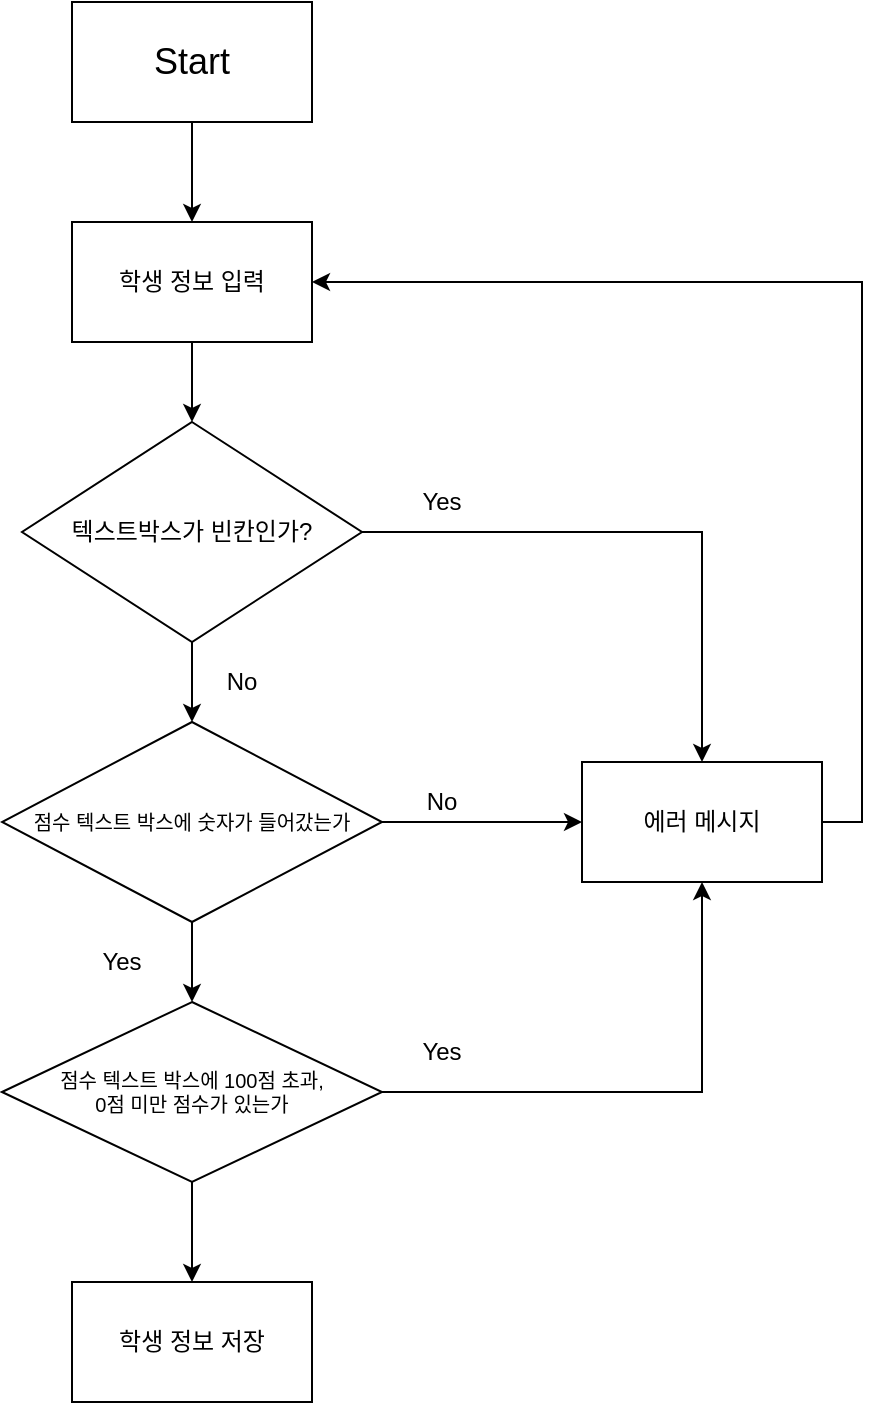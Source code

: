 <mxfile version="14.5.10" type="device" pages="3"><diagram id="gbEvqOyaSfUtHzWeWBLc" name="학생 정보 입력"><mxGraphModel dx="1422" dy="763" grid="1" gridSize="10" guides="1" tooltips="1" connect="1" arrows="1" fold="1" page="1" pageScale="1" pageWidth="827" pageHeight="1169" math="0" shadow="0"><root><mxCell id="0"/><mxCell id="1" parent="0"/><mxCell id="sWrokutSCjxsO29r0Xks-27" style="edgeStyle=orthogonalEdgeStyle;rounded=0;orthogonalLoop=1;jettySize=auto;html=1;entryX=0.5;entryY=0;entryDx=0;entryDy=0;" parent="1" source="sWrokutSCjxsO29r0Xks-2" target="sWrokutSCjxsO29r0Xks-3" edge="1"><mxGeometry relative="1" as="geometry"/></mxCell><mxCell id="sWrokutSCjxsO29r0Xks-2" value="&lt;font style=&quot;font-size: 18px&quot;&gt;Start&lt;/font&gt;" style="rounded=0;whiteSpace=wrap;html=1;" parent="1" vertex="1"><mxGeometry x="175" y="70" width="120" height="60" as="geometry"/></mxCell><mxCell id="sWrokutSCjxsO29r0Xks-28" style="edgeStyle=orthogonalEdgeStyle;rounded=0;orthogonalLoop=1;jettySize=auto;html=1;entryX=0.5;entryY=0;entryDx=0;entryDy=0;" parent="1" source="sWrokutSCjxsO29r0Xks-3" target="sWrokutSCjxsO29r0Xks-6" edge="1"><mxGeometry relative="1" as="geometry"/></mxCell><mxCell id="sWrokutSCjxsO29r0Xks-3" value="학생 정보 입력" style="rounded=0;whiteSpace=wrap;html=1;" parent="1" vertex="1"><mxGeometry x="175" y="180" width="120" height="60" as="geometry"/></mxCell><mxCell id="sWrokutSCjxsO29r0Xks-16" style="edgeStyle=orthogonalEdgeStyle;rounded=0;orthogonalLoop=1;jettySize=auto;html=1;exitX=1;exitY=0.5;exitDx=0;exitDy=0;entryX=0.5;entryY=0;entryDx=0;entryDy=0;" parent="1" source="sWrokutSCjxsO29r0Xks-6" target="sWrokutSCjxsO29r0Xks-9" edge="1"><mxGeometry relative="1" as="geometry"/></mxCell><mxCell id="sWrokutSCjxsO29r0Xks-17" style="edgeStyle=orthogonalEdgeStyle;rounded=0;orthogonalLoop=1;jettySize=auto;html=1;exitX=0.5;exitY=1;exitDx=0;exitDy=0;entryX=0.5;entryY=0;entryDx=0;entryDy=0;" parent="1" source="sWrokutSCjxsO29r0Xks-6" target="sWrokutSCjxsO29r0Xks-7" edge="1"><mxGeometry relative="1" as="geometry"/></mxCell><mxCell id="sWrokutSCjxsO29r0Xks-6" value="텍스트박스가 빈칸인가?" style="rhombus;whiteSpace=wrap;html=1;" parent="1" vertex="1"><mxGeometry x="150" y="280" width="170" height="110" as="geometry"/></mxCell><mxCell id="sWrokutSCjxsO29r0Xks-15" style="edgeStyle=orthogonalEdgeStyle;rounded=0;orthogonalLoop=1;jettySize=auto;html=1;exitX=1;exitY=0.5;exitDx=0;exitDy=0;entryX=0;entryY=0.5;entryDx=0;entryDy=0;" parent="1" source="sWrokutSCjxsO29r0Xks-7" target="sWrokutSCjxsO29r0Xks-9" edge="1"><mxGeometry relative="1" as="geometry"/></mxCell><mxCell id="sWrokutSCjxsO29r0Xks-18" style="edgeStyle=orthogonalEdgeStyle;rounded=0;orthogonalLoop=1;jettySize=auto;html=1;exitX=0.5;exitY=1;exitDx=0;exitDy=0;entryX=0.5;entryY=0;entryDx=0;entryDy=0;" parent="1" source="sWrokutSCjxsO29r0Xks-7" target="sWrokutSCjxsO29r0Xks-8" edge="1"><mxGeometry relative="1" as="geometry"/></mxCell><mxCell id="sWrokutSCjxsO29r0Xks-7" value="&lt;font style=&quot;font-size: 10px&quot;&gt;점수 텍스트 박스에 숫자가 들어갔는가&lt;/font&gt;" style="rhombus;whiteSpace=wrap;html=1;" parent="1" vertex="1"><mxGeometry x="140" y="430" width="190" height="100" as="geometry"/></mxCell><mxCell id="sWrokutSCjxsO29r0Xks-12" style="edgeStyle=orthogonalEdgeStyle;rounded=0;orthogonalLoop=1;jettySize=auto;html=1;exitX=1;exitY=0.5;exitDx=0;exitDy=0;entryX=0.5;entryY=1;entryDx=0;entryDy=0;" parent="1" source="sWrokutSCjxsO29r0Xks-8" target="sWrokutSCjxsO29r0Xks-9" edge="1"><mxGeometry relative="1" as="geometry"/></mxCell><mxCell id="sWrokutSCjxsO29r0Xks-30" style="edgeStyle=orthogonalEdgeStyle;rounded=0;orthogonalLoop=1;jettySize=auto;html=1;exitX=0.5;exitY=1;exitDx=0;exitDy=0;entryX=0.5;entryY=0;entryDx=0;entryDy=0;" parent="1" source="sWrokutSCjxsO29r0Xks-8" target="sWrokutSCjxsO29r0Xks-29" edge="1"><mxGeometry relative="1" as="geometry"/></mxCell><mxCell id="sWrokutSCjxsO29r0Xks-8" value="&lt;div style=&quot;font-size: 10px&quot;&gt;&lt;font style=&quot;font-size: 10px&quot;&gt;점수 텍스트 박스에 100점 초과,&lt;/font&gt;&lt;/div&gt;&lt;div style=&quot;font-size: 10px&quot;&gt;&lt;font style=&quot;font-size: 10px&quot;&gt;0점 미만 점수가 있는가&lt;br&gt;&lt;/font&gt;&lt;/div&gt;" style="rhombus;whiteSpace=wrap;html=1;" parent="1" vertex="1"><mxGeometry x="140" y="570" width="190" height="90" as="geometry"/></mxCell><mxCell id="sWrokutSCjxsO29r0Xks-19" style="edgeStyle=orthogonalEdgeStyle;rounded=0;orthogonalLoop=1;jettySize=auto;html=1;exitX=1;exitY=0.5;exitDx=0;exitDy=0;entryX=1;entryY=0.5;entryDx=0;entryDy=0;" parent="1" source="sWrokutSCjxsO29r0Xks-9" target="sWrokutSCjxsO29r0Xks-3" edge="1"><mxGeometry relative="1" as="geometry"/></mxCell><mxCell id="sWrokutSCjxsO29r0Xks-9" value="에러 메시지" style="rounded=0;whiteSpace=wrap;html=1;" parent="1" vertex="1"><mxGeometry x="430" y="450" width="120" height="60" as="geometry"/></mxCell><mxCell id="sWrokutSCjxsO29r0Xks-20" value="Yes" style="text;html=1;strokeColor=none;fillColor=none;align=center;verticalAlign=middle;whiteSpace=wrap;rounded=0;" parent="1" vertex="1"><mxGeometry x="340" y="310" width="40" height="20" as="geometry"/></mxCell><mxCell id="sWrokutSCjxsO29r0Xks-21" value="Yes" style="text;html=1;strokeColor=none;fillColor=none;align=center;verticalAlign=middle;whiteSpace=wrap;rounded=0;" parent="1" vertex="1"><mxGeometry x="180" y="540" width="40" height="20" as="geometry"/></mxCell><mxCell id="sWrokutSCjxsO29r0Xks-22" value="Yes" style="text;html=1;strokeColor=none;fillColor=none;align=center;verticalAlign=middle;whiteSpace=wrap;rounded=0;" parent="1" vertex="1"><mxGeometry x="340" y="585" width="40" height="20" as="geometry"/></mxCell><mxCell id="sWrokutSCjxsO29r0Xks-24" value="No" style="text;html=1;strokeColor=none;fillColor=none;align=center;verticalAlign=middle;whiteSpace=wrap;rounded=0;" parent="1" vertex="1"><mxGeometry x="240" y="400" width="40" height="20" as="geometry"/></mxCell><mxCell id="sWrokutSCjxsO29r0Xks-26" value="No" style="text;html=1;strokeColor=none;fillColor=none;align=center;verticalAlign=middle;whiteSpace=wrap;rounded=0;" parent="1" vertex="1"><mxGeometry x="340" y="460" width="40" height="20" as="geometry"/></mxCell><mxCell id="sWrokutSCjxsO29r0Xks-29" value="학생 정보 저장" style="rounded=0;whiteSpace=wrap;html=1;" parent="1" vertex="1"><mxGeometry x="175" y="710" width="120" height="60" as="geometry"/></mxCell></root></mxGraphModel></diagram><diagram id="YsuZSnd4lA4H4RGI2qfT" name="학생 정보 삭제"><mxGraphModel dx="1422" dy="763" grid="1" gridSize="10" guides="1" tooltips="1" connect="1" arrows="1" fold="1" page="1" pageScale="1" pageWidth="827" pageHeight="1169" math="0" shadow="0"><root><mxCell id="71GARMn5uQ1inq0-Su3u-0"/><mxCell id="71GARMn5uQ1inq0-Su3u-1" parent="71GARMn5uQ1inq0-Su3u-0"/><mxCell id="EPjvjp2Pmxx4X73QoNH5-0" style="edgeStyle=orthogonalEdgeStyle;rounded=0;orthogonalLoop=1;jettySize=auto;html=1;entryX=0.5;entryY=0;entryDx=0;entryDy=0;" parent="71GARMn5uQ1inq0-Su3u-1" source="EPjvjp2Pmxx4X73QoNH5-1" target="EPjvjp2Pmxx4X73QoNH5-2" edge="1"><mxGeometry relative="1" as="geometry"/></mxCell><mxCell id="EPjvjp2Pmxx4X73QoNH5-1" value="&lt;font style=&quot;font-size: 18px&quot;&gt;Start&lt;/font&gt;" style="rounded=0;whiteSpace=wrap;html=1;" parent="71GARMn5uQ1inq0-Su3u-1" vertex="1"><mxGeometry x="160" y="70" width="120" height="60" as="geometry"/></mxCell><mxCell id="EPjvjp2Pmxx4X73QoNH5-7" style="edgeStyle=orthogonalEdgeStyle;rounded=0;orthogonalLoop=1;jettySize=auto;html=1;entryX=0.5;entryY=0;entryDx=0;entryDy=0;" parent="71GARMn5uQ1inq0-Su3u-1" source="EPjvjp2Pmxx4X73QoNH5-2" target="EPjvjp2Pmxx4X73QoNH5-3" edge="1"><mxGeometry relative="1" as="geometry"/></mxCell><mxCell id="EPjvjp2Pmxx4X73QoNH5-2" value="학생 정보 삭제" style="rounded=0;whiteSpace=wrap;html=1;" parent="71GARMn5uQ1inq0-Su3u-1" vertex="1"><mxGeometry x="160" y="180" width="120" height="60" as="geometry"/></mxCell><mxCell id="EPjvjp2Pmxx4X73QoNH5-5" style="edgeStyle=orthogonalEdgeStyle;rounded=0;orthogonalLoop=1;jettySize=auto;html=1;entryX=0.5;entryY=1;entryDx=0;entryDy=0;" parent="71GARMn5uQ1inq0-Su3u-1" source="EPjvjp2Pmxx4X73QoNH5-3" target="EPjvjp2Pmxx4X73QoNH5-4" edge="1"><mxGeometry relative="1" as="geometry"/></mxCell><mxCell id="EPjvjp2Pmxx4X73QoNH5-10" style="edgeStyle=orthogonalEdgeStyle;rounded=0;orthogonalLoop=1;jettySize=auto;html=1;exitX=0.5;exitY=1;exitDx=0;exitDy=0;entryX=0.5;entryY=0;entryDx=0;entryDy=0;" parent="71GARMn5uQ1inq0-Su3u-1" source="EPjvjp2Pmxx4X73QoNH5-3" target="EPjvjp2Pmxx4X73QoNH5-8" edge="1"><mxGeometry relative="1" as="geometry"/></mxCell><mxCell id="EPjvjp2Pmxx4X73QoNH5-3" value="&lt;div&gt;&lt;font style=&quot;font-size: 10px&quot;&gt;입력한 학번이 저장된 학번과&lt;/font&gt;&lt;/div&gt;&lt;div&gt;&lt;font style=&quot;font-size: 10px&quot;&gt; 일치하는가&lt;/font&gt;&lt;/div&gt;" style="rhombus;whiteSpace=wrap;html=1;" parent="71GARMn5uQ1inq0-Su3u-1" vertex="1"><mxGeometry x="140" y="290" width="160" height="100" as="geometry"/></mxCell><mxCell id="EPjvjp2Pmxx4X73QoNH5-6" style="edgeStyle=orthogonalEdgeStyle;rounded=0;orthogonalLoop=1;jettySize=auto;html=1;entryX=1.008;entryY=0.633;entryDx=0;entryDy=0;entryPerimeter=0;" parent="71GARMn5uQ1inq0-Su3u-1" source="EPjvjp2Pmxx4X73QoNH5-4" target="EPjvjp2Pmxx4X73QoNH5-1" edge="1"><mxGeometry relative="1" as="geometry"/></mxCell><mxCell id="EPjvjp2Pmxx4X73QoNH5-4" value="에러 메시지" style="rounded=0;whiteSpace=wrap;html=1;" parent="71GARMn5uQ1inq0-Su3u-1" vertex="1"><mxGeometry x="340" y="260" width="120" height="60" as="geometry"/></mxCell><mxCell id="EPjvjp2Pmxx4X73QoNH5-11" style="edgeStyle=orthogonalEdgeStyle;rounded=0;orthogonalLoop=1;jettySize=auto;html=1;entryX=0.5;entryY=0;entryDx=0;entryDy=0;" parent="71GARMn5uQ1inq0-Su3u-1" source="EPjvjp2Pmxx4X73QoNH5-8" target="EPjvjp2Pmxx4X73QoNH5-9" edge="1"><mxGeometry relative="1" as="geometry"/></mxCell><mxCell id="EPjvjp2Pmxx4X73QoNH5-8" value="경고창" style="rounded=0;whiteSpace=wrap;html=1;" parent="71GARMn5uQ1inq0-Su3u-1" vertex="1"><mxGeometry x="160" y="440" width="120" height="60" as="geometry"/></mxCell><mxCell id="EPjvjp2Pmxx4X73QoNH5-9" value="학생 정보 삭제 완료" style="rounded=0;whiteSpace=wrap;html=1;" parent="71GARMn5uQ1inq0-Su3u-1" vertex="1"><mxGeometry x="160" y="570" width="120" height="60" as="geometry"/></mxCell><mxCell id="B1-KQA2hOHttoqMKk-Yc-0" value="Yes" style="text;html=1;strokeColor=none;fillColor=none;align=center;verticalAlign=middle;whiteSpace=wrap;rounded=0;" vertex="1" parent="71GARMn5uQ1inq0-Su3u-1"><mxGeometry x="170" y="400" width="40" height="20" as="geometry"/></mxCell><mxCell id="bE1pfrFkBjvCeSzKKWVb-0" value="No" style="text;html=1;strokeColor=none;fillColor=none;align=center;verticalAlign=middle;whiteSpace=wrap;rounded=0;" vertex="1" parent="71GARMn5uQ1inq0-Su3u-1"><mxGeometry x="300" y="320" width="40" height="20" as="geometry"/></mxCell></root></mxGraphModel></diagram><diagram id="yetvviZEQelzbPGjZ_vA" name="학생 정보 수정"><mxGraphModel dx="1422" dy="763" grid="1" gridSize="10" guides="1" tooltips="1" connect="1" arrows="1" fold="1" page="1" pageScale="1" pageWidth="827" pageHeight="1169" math="0" shadow="0"><root><mxCell id="lUZPnBSzSKLQnzRnKCTj-0"/><mxCell id="lUZPnBSzSKLQnzRnKCTj-1" parent="lUZPnBSzSKLQnzRnKCTj-0"/><mxCell id="lUZPnBSzSKLQnzRnKCTj-2" style="edgeStyle=orthogonalEdgeStyle;rounded=0;orthogonalLoop=1;jettySize=auto;html=1;entryX=0.5;entryY=0;entryDx=0;entryDy=0;" parent="lUZPnBSzSKLQnzRnKCTj-1" source="lUZPnBSzSKLQnzRnKCTj-3" target="lUZPnBSzSKLQnzRnKCTj-4" edge="1"><mxGeometry relative="1" as="geometry"/></mxCell><mxCell id="lUZPnBSzSKLQnzRnKCTj-3" value="&lt;font style=&quot;font-size: 18px&quot;&gt;Start&lt;/font&gt;" style="rounded=0;whiteSpace=wrap;html=1;" parent="lUZPnBSzSKLQnzRnKCTj-1" vertex="1"><mxGeometry x="225" y="40" width="120" height="60" as="geometry"/></mxCell><mxCell id="nNLl-DehXvhliug2lgFi-16" style="edgeStyle=orthogonalEdgeStyle;rounded=0;orthogonalLoop=1;jettySize=auto;html=1;exitX=0.5;exitY=1;exitDx=0;exitDy=0;entryX=0.5;entryY=0;entryDx=0;entryDy=0;" parent="lUZPnBSzSKLQnzRnKCTj-1" source="lUZPnBSzSKLQnzRnKCTj-4" target="nNLl-DehXvhliug2lgFi-1" edge="1"><mxGeometry relative="1" as="geometry"/></mxCell><mxCell id="lUZPnBSzSKLQnzRnKCTj-4" value="학생 정보 수정" style="rounded=0;whiteSpace=wrap;html=1;" parent="lUZPnBSzSKLQnzRnKCTj-1" vertex="1"><mxGeometry x="225" y="150" width="120" height="60" as="geometry"/></mxCell><mxCell id="nNLl-DehXvhliug2lgFi-9" style="edgeStyle=orthogonalEdgeStyle;rounded=0;orthogonalLoop=1;jettySize=auto;html=1;exitX=0.5;exitY=1;exitDx=0;exitDy=0;entryX=0.5;entryY=0;entryDx=0;entryDy=0;" parent="lUZPnBSzSKLQnzRnKCTj-1" source="lUZPnBSzSKLQnzRnKCTj-5" target="nNLl-DehXvhliug2lgFi-8" edge="1"><mxGeometry relative="1" as="geometry"/></mxCell><mxCell id="nNLl-DehXvhliug2lgFi-11" style="edgeStyle=orthogonalEdgeStyle;rounded=0;orthogonalLoop=1;jettySize=auto;html=1;exitX=1;exitY=0.5;exitDx=0;exitDy=0;entryX=0.5;entryY=1;entryDx=0;entryDy=0;" parent="lUZPnBSzSKLQnzRnKCTj-1" source="lUZPnBSzSKLQnzRnKCTj-5" target="nNLl-DehXvhliug2lgFi-10" edge="1"><mxGeometry relative="1" as="geometry"/></mxCell><mxCell id="lUZPnBSzSKLQnzRnKCTj-5" value="&lt;div&gt;&lt;font style=&quot;font-size: 10px&quot;&gt;입력한 학생 이름이 수정할 학생의 &lt;br&gt;&lt;/font&gt;&lt;/div&gt;&lt;div&gt;&lt;font style=&quot;font-size: 10px&quot;&gt;이름과 일치하는가?&lt;/font&gt;&lt;/div&gt;" style="rhombus;whiteSpace=wrap;html=1;" parent="lUZPnBSzSKLQnzRnKCTj-1" vertex="1"><mxGeometry x="195" y="710" width="185" height="120" as="geometry"/></mxCell><mxCell id="nNLl-DehXvhliug2lgFi-0" style="edgeStyle=orthogonalEdgeStyle;rounded=0;orthogonalLoop=1;jettySize=auto;html=1;exitX=0.5;exitY=1;exitDx=0;exitDy=0;entryX=0.5;entryY=0;entryDx=0;entryDy=0;" parent="lUZPnBSzSKLQnzRnKCTj-1" source="nNLl-DehXvhliug2lgFi-1" target="nNLl-DehXvhliug2lgFi-3" edge="1"><mxGeometry relative="1" as="geometry"/></mxCell><mxCell id="nNLl-DehXvhliug2lgFi-14" style="edgeStyle=orthogonalEdgeStyle;rounded=0;orthogonalLoop=1;jettySize=auto;html=1;exitX=1;exitY=0.5;exitDx=0;exitDy=0;entryX=0.75;entryY=0;entryDx=0;entryDy=0;" parent="lUZPnBSzSKLQnzRnKCTj-1" source="nNLl-DehXvhliug2lgFi-1" target="nNLl-DehXvhliug2lgFi-10" edge="1"><mxGeometry relative="1" as="geometry"/></mxCell><mxCell id="nNLl-DehXvhliug2lgFi-1" value="텍스트박스가 빈칸인가?" style="rhombus;whiteSpace=wrap;html=1;" parent="lUZPnBSzSKLQnzRnKCTj-1" vertex="1"><mxGeometry x="200" y="280" width="170" height="110" as="geometry"/></mxCell><mxCell id="nNLl-DehXvhliug2lgFi-2" style="edgeStyle=orthogonalEdgeStyle;rounded=0;orthogonalLoop=1;jettySize=auto;html=1;exitX=0.5;exitY=1;exitDx=0;exitDy=0;entryX=0.5;entryY=0;entryDx=0;entryDy=0;" parent="lUZPnBSzSKLQnzRnKCTj-1" source="nNLl-DehXvhliug2lgFi-3" target="nNLl-DehXvhliug2lgFi-4" edge="1"><mxGeometry relative="1" as="geometry"/></mxCell><mxCell id="nNLl-DehXvhliug2lgFi-13" style="edgeStyle=orthogonalEdgeStyle;rounded=0;orthogonalLoop=1;jettySize=auto;html=1;exitX=1;exitY=0.5;exitDx=0;exitDy=0;entryX=0.5;entryY=0;entryDx=0;entryDy=0;" parent="lUZPnBSzSKLQnzRnKCTj-1" source="nNLl-DehXvhliug2lgFi-3" target="nNLl-DehXvhliug2lgFi-10" edge="1"><mxGeometry relative="1" as="geometry"/></mxCell><mxCell id="nNLl-DehXvhliug2lgFi-3" value="&lt;font style=&quot;font-size: 10px&quot;&gt;점수 텍스트 박스에 숫자가 들어갔는가&lt;/font&gt;" style="rhombus;whiteSpace=wrap;html=1;" parent="lUZPnBSzSKLQnzRnKCTj-1" vertex="1"><mxGeometry x="190" y="420" width="195" height="110" as="geometry"/></mxCell><mxCell id="nNLl-DehXvhliug2lgFi-7" style="edgeStyle=orthogonalEdgeStyle;rounded=0;orthogonalLoop=1;jettySize=auto;html=1;exitX=0.5;exitY=1;exitDx=0;exitDy=0;entryX=0.5;entryY=0;entryDx=0;entryDy=0;" parent="lUZPnBSzSKLQnzRnKCTj-1" source="nNLl-DehXvhliug2lgFi-4" target="lUZPnBSzSKLQnzRnKCTj-5" edge="1"><mxGeometry relative="1" as="geometry"/></mxCell><mxCell id="nNLl-DehXvhliug2lgFi-12" style="edgeStyle=orthogonalEdgeStyle;rounded=0;orthogonalLoop=1;jettySize=auto;html=1;exitX=1;exitY=0.5;exitDx=0;exitDy=0;entryX=0;entryY=0.25;entryDx=0;entryDy=0;" parent="lUZPnBSzSKLQnzRnKCTj-1" source="nNLl-DehXvhliug2lgFi-4" target="nNLl-DehXvhliug2lgFi-10" edge="1"><mxGeometry relative="1" as="geometry"/></mxCell><mxCell id="nNLl-DehXvhliug2lgFi-4" value="&lt;div style=&quot;font-size: 10px&quot;&gt;&lt;font style=&quot;font-size: 10px&quot;&gt;점수 텍스트 박스에 100점 초과,&lt;/font&gt;&lt;/div&gt;&lt;div style=&quot;font-size: 10px&quot;&gt;&lt;font style=&quot;font-size: 10px&quot;&gt;0점 미만 점수가 있는가&lt;br&gt;&lt;/font&gt;&lt;/div&gt;" style="rhombus;whiteSpace=wrap;html=1;" parent="lUZPnBSzSKLQnzRnKCTj-1" vertex="1"><mxGeometry x="192.5" y="580" width="190" height="90" as="geometry"/></mxCell><mxCell id="nNLl-DehXvhliug2lgFi-5" value="Yes" style="text;html=1;strokeColor=none;fillColor=none;align=center;verticalAlign=middle;whiteSpace=wrap;rounded=0;" parent="lUZPnBSzSKLQnzRnKCTj-1" vertex="1"><mxGeometry x="240" y="540" width="40" height="20" as="geometry"/></mxCell><mxCell id="nNLl-DehXvhliug2lgFi-6" value="No" style="text;html=1;strokeColor=none;fillColor=none;align=center;verticalAlign=middle;whiteSpace=wrap;rounded=0;" parent="lUZPnBSzSKLQnzRnKCTj-1" vertex="1"><mxGeometry x="240" y="390" width="40" height="20" as="geometry"/></mxCell><mxCell id="nNLl-DehXvhliug2lgFi-8" value="&lt;div&gt;학생 정보 수정 완료&lt;/div&gt;" style="rounded=0;whiteSpace=wrap;html=1;" parent="lUZPnBSzSKLQnzRnKCTj-1" vertex="1"><mxGeometry x="227.5" y="910" width="120" height="60" as="geometry"/></mxCell><mxCell id="nNLl-DehXvhliug2lgFi-15" style="edgeStyle=orthogonalEdgeStyle;rounded=0;orthogonalLoop=1;jettySize=auto;html=1;exitX=1;exitY=0.5;exitDx=0;exitDy=0;entryX=1;entryY=0.5;entryDx=0;entryDy=0;" parent="lUZPnBSzSKLQnzRnKCTj-1" source="nNLl-DehXvhliug2lgFi-10" target="lUZPnBSzSKLQnzRnKCTj-4" edge="1"><mxGeometry relative="1" as="geometry"/></mxCell><mxCell id="nNLl-DehXvhliug2lgFi-10" value="&lt;div&gt;에러 메시지&lt;/div&gt;" style="rounded=0;whiteSpace=wrap;html=1;" parent="lUZPnBSzSKLQnzRnKCTj-1" vertex="1"><mxGeometry x="570" y="610" width="120" height="60" as="geometry"/></mxCell><mxCell id="cxx2DcotUDcUv2ALuaz7-0" value="Yes" style="text;html=1;strokeColor=none;fillColor=none;align=center;verticalAlign=middle;whiteSpace=wrap;rounded=0;" vertex="1" parent="lUZPnBSzSKLQnzRnKCTj-1"><mxGeometry x="394" y="300" width="40" height="20" as="geometry"/></mxCell><mxCell id="cxx2DcotUDcUv2ALuaz7-2" value="No" style="text;html=1;strokeColor=none;fillColor=none;align=center;verticalAlign=middle;whiteSpace=wrap;rounded=0;" vertex="1" parent="lUZPnBSzSKLQnzRnKCTj-1"><mxGeometry x="394" y="450" width="40" height="20" as="geometry"/></mxCell><mxCell id="cxx2DcotUDcUv2ALuaz7-3" value="Yes" style="text;html=1;strokeColor=none;fillColor=none;align=center;verticalAlign=middle;whiteSpace=wrap;rounded=0;" vertex="1" parent="lUZPnBSzSKLQnzRnKCTj-1"><mxGeometry x="394" y="600" width="40" height="20" as="geometry"/></mxCell><mxCell id="cxx2DcotUDcUv2ALuaz7-4" value="Yes" style="text;html=1;strokeColor=none;fillColor=none;align=center;verticalAlign=middle;whiteSpace=wrap;rounded=0;" vertex="1" parent="lUZPnBSzSKLQnzRnKCTj-1"><mxGeometry x="240" y="840" width="40" height="20" as="geometry"/></mxCell><mxCell id="cxx2DcotUDcUv2ALuaz7-5" value="No" style="text;html=1;strokeColor=none;fillColor=none;align=center;verticalAlign=middle;whiteSpace=wrap;rounded=0;" vertex="1" parent="lUZPnBSzSKLQnzRnKCTj-1"><mxGeometry x="240" y="680" width="40" height="20" as="geometry"/></mxCell><mxCell id="cxx2DcotUDcUv2ALuaz7-6" value="No" style="text;html=1;strokeColor=none;fillColor=none;align=center;verticalAlign=middle;whiteSpace=wrap;rounded=0;" vertex="1" parent="lUZPnBSzSKLQnzRnKCTj-1"><mxGeometry x="394" y="740" width="40" height="20" as="geometry"/></mxCell></root></mxGraphModel></diagram></mxfile>
